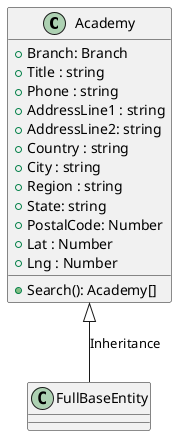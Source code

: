@startuml Academy Class Diagram

class Academy   {
    + Branch: Branch
    + Title : string
    + Phone : string
    + AddressLine1 : string
    + AddressLine2: string
    + Country : string
    + City : string
    + Region : string
    + State: string
    + PostalCode: Number
    + Lat : Number
    + Lng : Number

    + Search(): Academy[]
}

Academy <|-- FullBaseEntity: Inheritance
 
@enduml